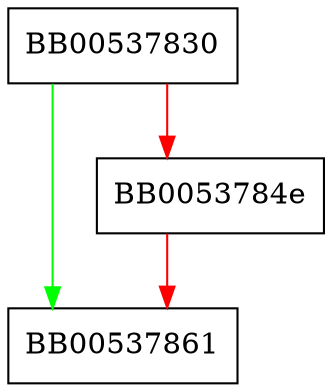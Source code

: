 digraph BIO_new_dgram {
  node [shape="box"];
  graph [splines=ortho];
  BB00537830 -> BB00537861 [color="green"];
  BB00537830 -> BB0053784e [color="red"];
  BB0053784e -> BB00537861 [color="red"];
}